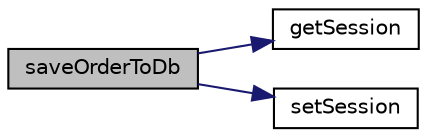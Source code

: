 digraph "saveOrderToDb"
{
  edge [fontname="Helvetica",fontsize="10",labelfontname="Helvetica",labelfontsize="10"];
  node [fontname="Helvetica",fontsize="10",shape=record];
  rankdir="LR";
  Node1 [label="saveOrderToDb",height=0.2,width=0.4,color="black", fillcolor="grey75", style="filled", fontcolor="black"];
  Node1 -> Node2 [color="midnightblue",fontsize="10",style="solid",fontname="Helvetica"];
  Node2 [label="getSession",height=0.2,width=0.4,color="black", fillcolor="white", style="filled",URL="$class_s_s_checkout_controller.html#ae6ad3c8f4d8953bfbcb6cfdfce8fedb5",tooltip="get Value from Session "];
  Node1 -> Node3 [color="midnightblue",fontsize="10",style="solid",fontname="Helvetica"];
  Node3 [label="setSession",height=0.2,width=0.4,color="black", fillcolor="white", style="filled",URL="$class_s_s_checkout_controller.html#a0257d7f16672a982456dc6d1646dbad4",tooltip="store Value in Session "];
}
